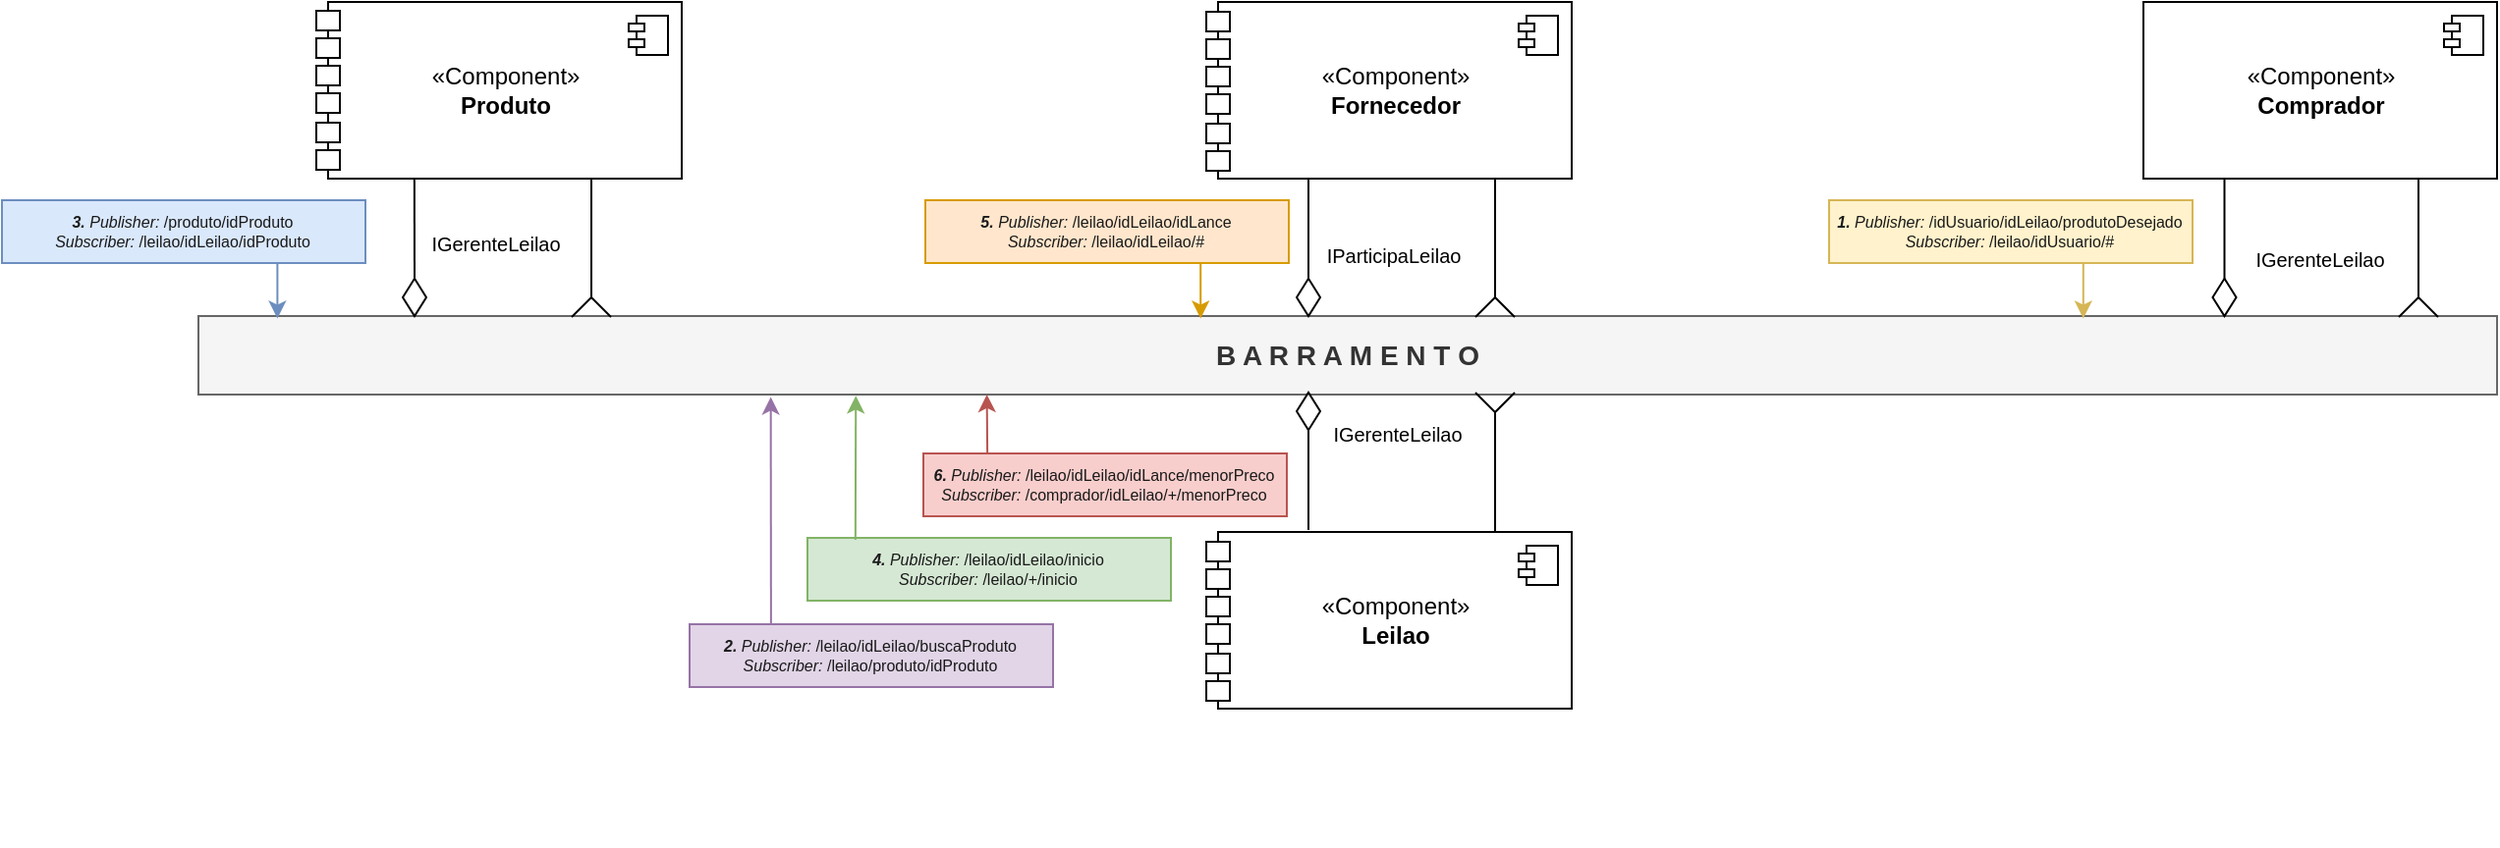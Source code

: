 <mxfile version="13.6.5">
    <diagram id="yKdZbqVcoZqOLuwMMB4S" name="Page-1">
        <mxGraphModel dx="1932" dy="364" grid="1" gridSize="10" guides="1" tooltips="1" connect="1" arrows="1" fold="1" page="1" pageScale="1" pageWidth="1169" pageHeight="827" math="0" shadow="0">
            <root>
                <mxCell id="0"/>
                <mxCell id="1" parent="0"/>
                <mxCell id="FtdyLY_3m7sY5ahBleHm-3" value="«Component»&lt;br&gt;&lt;b&gt;Produto&lt;/b&gt;" style="html=1;dropTarget=0;" parent="1" vertex="1">
                    <mxGeometry x="-124" y="323" width="180" height="90" as="geometry"/>
                </mxCell>
                <mxCell id="FtdyLY_3m7sY5ahBleHm-4" value="" style="shape=component;jettyWidth=8;jettyHeight=4;" parent="FtdyLY_3m7sY5ahBleHm-3" vertex="1">
                    <mxGeometry x="1" width="20" height="20" relative="1" as="geometry">
                        <mxPoint x="-27" y="7" as="offset"/>
                    </mxGeometry>
                </mxCell>
                <mxCell id="FtdyLY_3m7sY5ahBleHm-5" value="«Component»&lt;br&gt;&lt;b&gt;Fornecedor&lt;/b&gt;" style="html=1;dropTarget=0;" parent="1" vertex="1">
                    <mxGeometry x="329" y="323" width="180" height="90" as="geometry"/>
                </mxCell>
                <mxCell id="FtdyLY_3m7sY5ahBleHm-6" value="" style="shape=component;jettyWidth=8;jettyHeight=4;" parent="FtdyLY_3m7sY5ahBleHm-5" vertex="1">
                    <mxGeometry x="1" width="20" height="20" relative="1" as="geometry">
                        <mxPoint x="-27" y="7" as="offset"/>
                    </mxGeometry>
                </mxCell>
                <mxCell id="FtdyLY_3m7sY5ahBleHm-15" value="" style="rounded=0;whiteSpace=wrap;html=1;fontSize=10;" parent="1" vertex="1">
                    <mxGeometry x="323" y="328" width="12" height="10" as="geometry"/>
                </mxCell>
                <mxCell id="FtdyLY_3m7sY5ahBleHm-31" value="«Component»&lt;br&gt;&lt;b&gt;Comprador&lt;/b&gt;" style="html=1;dropTarget=0;" parent="1" vertex="1">
                    <mxGeometry x="800" y="323" width="180" height="90" as="geometry"/>
                </mxCell>
                <mxCell id="FtdyLY_3m7sY5ahBleHm-32" value="" style="shape=component;jettyWidth=8;jettyHeight=4;" parent="FtdyLY_3m7sY5ahBleHm-31" vertex="1">
                    <mxGeometry x="1" width="20" height="20" relative="1" as="geometry">
                        <mxPoint x="-27" y="7" as="offset"/>
                    </mxGeometry>
                </mxCell>
                <mxCell id="FtdyLY_3m7sY5ahBleHm-33" value="&lt;font size=&quot;1&quot;&gt;&lt;b style=&quot;font-size: 14px&quot;&gt;B A R R A M E N T O&lt;/b&gt;&lt;/font&gt;" style="rounded=0;whiteSpace=wrap;html=1;fontSize=8;fillColor=#f5f5f5;strokeColor=#666666;fontColor=#333333;" parent="1" vertex="1">
                    <mxGeometry x="-190" y="483" width="1170" height="40" as="geometry"/>
                </mxCell>
                <mxCell id="FtdyLY_3m7sY5ahBleHm-43" value="" style="group" parent="1" vertex="1" connectable="0">
                    <mxGeometry x="927.62" y="473" width="15.5" height="10" as="geometry"/>
                </mxCell>
                <mxCell id="FtdyLY_3m7sY5ahBleHm-55" value="" style="group" parent="1" vertex="1" connectable="0">
                    <mxGeometry x="469" y="483" width="11" height="10" as="geometry"/>
                </mxCell>
                <mxCell id="FtdyLY_3m7sY5ahBleHm-56" value="" style="group" parent="FtdyLY_3m7sY5ahBleHm-55" vertex="1" connectable="0">
                    <mxGeometry x="-8.882e-16" y="-8.882e-16" width="11" height="10" as="geometry"/>
                </mxCell>
                <mxCell id="FtdyLY_3m7sY5ahBleHm-63" value="" style="rounded=0;whiteSpace=wrap;html=1;fontSize=10;" parent="1" vertex="1">
                    <mxGeometry x="323" y="342" width="12" height="10" as="geometry"/>
                </mxCell>
                <mxCell id="FtdyLY_3m7sY5ahBleHm-64" value="" style="rounded=0;whiteSpace=wrap;html=1;fontSize=10;" parent="1" vertex="1">
                    <mxGeometry x="323" y="356" width="12" height="10" as="geometry"/>
                </mxCell>
                <mxCell id="FtdyLY_3m7sY5ahBleHm-65" value="" style="rounded=0;whiteSpace=wrap;html=1;fontSize=10;" parent="1" vertex="1">
                    <mxGeometry x="323" y="370" width="12" height="10" as="geometry"/>
                </mxCell>
                <mxCell id="FtdyLY_3m7sY5ahBleHm-66" value="" style="rounded=0;whiteSpace=wrap;html=1;fontSize=10;" parent="1" vertex="1">
                    <mxGeometry x="323" y="385" width="12" height="10" as="geometry"/>
                </mxCell>
                <mxCell id="FtdyLY_3m7sY5ahBleHm-67" value="" style="rounded=0;whiteSpace=wrap;html=1;fontSize=10;" parent="1" vertex="1">
                    <mxGeometry x="323" y="399" width="12" height="10" as="geometry"/>
                </mxCell>
                <mxCell id="FtdyLY_3m7sY5ahBleHm-34" value="" style="rhombus;whiteSpace=wrap;html=1;fontSize=8;" parent="1" vertex="1">
                    <mxGeometry x="369" y="463.909" width="12" height="19.091" as="geometry"/>
                </mxCell>
                <mxCell id="FtdyLY_3m7sY5ahBleHm-35" value="" style="endArrow=none;html=1;fontSize=8;exitX=0.5;exitY=0;exitDx=0;exitDy=0;" parent="1" source="FtdyLY_3m7sY5ahBleHm-34" edge="1">
                    <mxGeometry width="50" height="50" relative="1" as="geometry">
                        <mxPoint x="400" y="413" as="sourcePoint"/>
                        <mxPoint x="375" y="413" as="targetPoint"/>
                        <Array as="points"/>
                    </mxGeometry>
                </mxCell>
                <mxCell id="70" style="edgeStyle=orthogonalEdgeStyle;rounded=0;orthogonalLoop=1;jettySize=auto;html=1;exitX=0.75;exitY=1;exitDx=0;exitDy=0;entryX=0.82;entryY=0.031;entryDx=0;entryDy=0;entryPerimeter=0;fontColor=#1A1A1A;fillColor=#fff2cc;strokeColor=#d6b656;" parent="1" source="FtdyLY_3m7sY5ahBleHm-132" target="FtdyLY_3m7sY5ahBleHm-33" edge="1">
                    <mxGeometry relative="1" as="geometry"/>
                </mxCell>
                <mxCell id="FtdyLY_3m7sY5ahBleHm-132" value="" style="rounded=0;whiteSpace=wrap;html=1;fontSize=15;verticalAlign=middle;labelBackgroundColor=#FFF2CC;fillColor=#fff2cc;strokeColor=#d6b656;" parent="1" vertex="1">
                    <mxGeometry x="640" y="424" width="185" height="32" as="geometry"/>
                </mxCell>
                <mxCell id="FtdyLY_3m7sY5ahBleHm-133" value="&lt;i&gt;&lt;b&gt;&lt;font style=&quot;font-size: 8px&quot;&gt;1.&lt;/font&gt;&lt;/b&gt; Publisher:&lt;/i&gt; /idUsuario/idLeilao/produtoDesejado&lt;br&gt;&lt;i&gt;Subscriber:&lt;/i&gt;&amp;nbsp;/leilao/idUsuario/#" style="text;html=1;strokeColor=none;fillColor=none;align=center;verticalAlign=middle;whiteSpace=wrap;rounded=0;labelBackgroundColor=none;fontSize=8;fontColor=#1A1A1A;" parent="1" vertex="1">
                    <mxGeometry x="640" y="430" width="184" height="20" as="geometry"/>
                </mxCell>
                <mxCell id="3" value="" style="group" parent="1" vertex="1" connectable="0">
                    <mxGeometry x="6" y="467" width="11" height="10" as="geometry"/>
                </mxCell>
                <mxCell id="9" value="IGerenteLeilao" style="text;html=1;strokeColor=none;fillColor=none;align=center;verticalAlign=middle;whiteSpace=wrap;rounded=0;fontSize=10;" parent="1" vertex="1">
                    <mxGeometry x="-74" y="436" width="71" height="20" as="geometry"/>
                </mxCell>
                <mxCell id="11" value="" style="rhombus;whiteSpace=wrap;html=1;fontSize=8;" parent="1" vertex="1">
                    <mxGeometry x="835.25" y="463.909" width="12" height="19.091" as="geometry"/>
                </mxCell>
                <mxCell id="12" value="" style="endArrow=none;html=1;fontSize=8;exitX=0.5;exitY=0;exitDx=0;exitDy=0;entryX=0.5;entryY=1;entryDx=0;entryDy=0;" parent="1" source="11" edge="1">
                    <mxGeometry width="50" height="50" relative="1" as="geometry">
                        <mxPoint x="867.25" y="413" as="sourcePoint"/>
                        <mxPoint x="841.25" y="413" as="targetPoint"/>
                        <Array as="points"/>
                    </mxGeometry>
                </mxCell>
                <mxCell id="13" value="IGerenteLeilao" style="text;html=1;strokeColor=none;fillColor=none;align=center;verticalAlign=middle;whiteSpace=wrap;rounded=0;fontSize=10;" parent="1" vertex="1">
                    <mxGeometry x="852.87" y="443.91" width="74.25" height="20" as="geometry"/>
                </mxCell>
                <mxCell id="21" value="" style="rounded=0;whiteSpace=wrap;html=1;fontSize=10;" parent="1" vertex="1">
                    <mxGeometry x="-130" y="327.5" width="12" height="10" as="geometry"/>
                </mxCell>
                <mxCell id="22" value="" style="rounded=0;whiteSpace=wrap;html=1;fontSize=10;" parent="1" vertex="1">
                    <mxGeometry x="-130" y="341.5" width="12" height="10" as="geometry"/>
                </mxCell>
                <mxCell id="23" value="" style="rounded=0;whiteSpace=wrap;html=1;fontSize=10;" parent="1" vertex="1">
                    <mxGeometry x="-130" y="355.5" width="12" height="10" as="geometry"/>
                </mxCell>
                <mxCell id="24" value="" style="rounded=0;whiteSpace=wrap;html=1;fontSize=10;" parent="1" vertex="1">
                    <mxGeometry x="-130" y="369.5" width="12" height="10" as="geometry"/>
                </mxCell>
                <mxCell id="25" value="" style="rounded=0;whiteSpace=wrap;html=1;fontSize=10;" parent="1" vertex="1">
                    <mxGeometry x="-130" y="384.5" width="12" height="10" as="geometry"/>
                </mxCell>
                <mxCell id="26" value="" style="rounded=0;whiteSpace=wrap;html=1;fontSize=10;" parent="1" vertex="1">
                    <mxGeometry x="-130" y="398.5" width="12" height="10" as="geometry"/>
                </mxCell>
                <mxCell id="33" value="«Component»&lt;br&gt;&lt;b&gt;Leilao&lt;/b&gt;" style="html=1;dropTarget=0;" parent="1" vertex="1">
                    <mxGeometry x="329" y="593" width="180" height="90" as="geometry"/>
                </mxCell>
                <mxCell id="34" value="" style="shape=component;jettyWidth=8;jettyHeight=4;" parent="33" vertex="1">
                    <mxGeometry x="1" width="20" height="20" relative="1" as="geometry">
                        <mxPoint x="-27" y="7" as="offset"/>
                    </mxGeometry>
                </mxCell>
                <mxCell id="35" value="" style="rounded=0;whiteSpace=wrap;html=1;fontSize=10;" parent="1" vertex="1">
                    <mxGeometry x="323" y="598" width="12" height="10" as="geometry"/>
                </mxCell>
                <mxCell id="36" value="" style="group" parent="1" vertex="1" connectable="0">
                    <mxGeometry x="459" y="743" width="11" height="10" as="geometry"/>
                </mxCell>
                <mxCell id="37" value="" style="group" parent="36" vertex="1" connectable="0">
                    <mxGeometry x="-8.882e-16" y="-8.882e-16" width="11" height="10" as="geometry"/>
                </mxCell>
                <mxCell id="40" value="" style="rounded=0;whiteSpace=wrap;html=1;fontSize=10;" parent="1" vertex="1">
                    <mxGeometry x="323" y="612" width="12" height="10" as="geometry"/>
                </mxCell>
                <mxCell id="41" value="" style="rounded=0;whiteSpace=wrap;html=1;fontSize=10;" parent="1" vertex="1">
                    <mxGeometry x="323" y="626" width="12" height="10" as="geometry"/>
                </mxCell>
                <mxCell id="42" value="" style="rounded=0;whiteSpace=wrap;html=1;fontSize=10;" parent="1" vertex="1">
                    <mxGeometry x="323" y="640" width="12" height="10" as="geometry"/>
                </mxCell>
                <mxCell id="43" value="" style="rounded=0;whiteSpace=wrap;html=1;fontSize=10;" parent="1" vertex="1">
                    <mxGeometry x="323" y="655" width="12" height="10" as="geometry"/>
                </mxCell>
                <mxCell id="44" value="" style="rounded=0;whiteSpace=wrap;html=1;fontSize=10;" parent="1" vertex="1">
                    <mxGeometry x="323" y="669" width="12" height="10" as="geometry"/>
                </mxCell>
                <mxCell id="45" value="IGerenteLeilao" style="text;html=1;strokeColor=none;fillColor=none;align=center;verticalAlign=middle;whiteSpace=wrap;rounded=0;fontSize=10;" parent="1" vertex="1">
                    <mxGeometry x="384.63" y="533" width="71" height="20" as="geometry"/>
                </mxCell>
                <mxCell id="49" value="" style="group;rotation=-180;" parent="1" vertex="1" connectable="0">
                    <mxGeometry x="369" y="522" width="12" height="70" as="geometry"/>
                </mxCell>
                <mxCell id="46" value="" style="rhombus;whiteSpace=wrap;html=1;fontSize=8;rotation=-180;" parent="49" vertex="1">
                    <mxGeometry width="12" height="19.091" as="geometry"/>
                </mxCell>
                <mxCell id="47" value="" style="endArrow=none;html=1;fontSize=8;exitX=0.5;exitY=0;exitDx=0;exitDy=0;" parent="49" source="46" edge="1">
                    <mxGeometry width="50" height="50" relative="1" as="geometry">
                        <mxPoint x="-19" y="70" as="sourcePoint"/>
                        <mxPoint x="6" y="70" as="targetPoint"/>
                        <Array as="points"/>
                    </mxGeometry>
                </mxCell>
                <mxCell id="50" value="IParticipaLeilao" style="text;html=1;strokeColor=none;fillColor=none;align=center;verticalAlign=middle;whiteSpace=wrap;rounded=0;fontSize=10;" parent="1" vertex="1">
                    <mxGeometry x="382.38" y="442" width="73.25" height="20" as="geometry"/>
                </mxCell>
                <mxCell id="51" value="" style="group" parent="1" vertex="1" connectable="0">
                    <mxGeometry x="-86" y="463.909" width="12" height="19.091" as="geometry"/>
                </mxCell>
                <mxCell id="7" value="" style="rhombus;whiteSpace=wrap;html=1;fontSize=8;" parent="51" vertex="1">
                    <mxGeometry width="12" height="19.091" as="geometry"/>
                </mxCell>
                <mxCell id="8" value="" style="endArrow=none;html=1;fontSize=8;exitX=0.5;exitY=0;exitDx=0;exitDy=0;entryX=0.244;entryY=1.002;entryDx=0;entryDy=0;entryPerimeter=0;" parent="51" source="7" target="FtdyLY_3m7sY5ahBleHm-3" edge="1">
                    <mxGeometry width="50" height="50" relative="1" as="geometry">
                        <mxPoint x="6" y="-3.909" as="sourcePoint"/>
                        <mxPoint x="5.6" y="-44.909" as="targetPoint"/>
                        <Array as="points"/>
                    </mxGeometry>
                </mxCell>
                <mxCell id="57" value="" style="group" parent="1" vertex="1" connectable="0">
                    <mxGeometry y="413" width="20" height="70.5" as="geometry"/>
                </mxCell>
                <mxCell id="54" value="" style="endArrow=none;html=1;fontColor=#1A1A1A;" parent="57" edge="1">
                    <mxGeometry width="50" height="50" relative="1" as="geometry">
                        <mxPoint x="10" y="60.5" as="sourcePoint"/>
                        <mxPoint x="10" as="targetPoint"/>
                    </mxGeometry>
                </mxCell>
                <mxCell id="55" value="" style="endArrow=none;html=1;fontColor=#1A1A1A;" parent="57" edge="1">
                    <mxGeometry width="50" height="50" relative="1" as="geometry">
                        <mxPoint y="70.5" as="sourcePoint"/>
                        <mxPoint x="10" y="60.5" as="targetPoint"/>
                    </mxGeometry>
                </mxCell>
                <mxCell id="56" value="" style="endArrow=none;html=1;fontColor=#1A1A1A;" parent="57" edge="1">
                    <mxGeometry width="50" height="50" relative="1" as="geometry">
                        <mxPoint x="20" y="70.5" as="sourcePoint"/>
                        <mxPoint x="10" y="60.5" as="targetPoint"/>
                    </mxGeometry>
                </mxCell>
                <mxCell id="58" value="" style="group" parent="1" vertex="1" connectable="0">
                    <mxGeometry x="460" y="413" width="20" height="70.5" as="geometry"/>
                </mxCell>
                <mxCell id="59" value="" style="endArrow=none;html=1;fontColor=#1A1A1A;" parent="58" edge="1">
                    <mxGeometry width="50" height="50" relative="1" as="geometry">
                        <mxPoint x="10" y="60.5" as="sourcePoint"/>
                        <mxPoint x="10" as="targetPoint"/>
                    </mxGeometry>
                </mxCell>
                <mxCell id="60" value="" style="endArrow=none;html=1;fontColor=#1A1A1A;" parent="58" edge="1">
                    <mxGeometry width="50" height="50" relative="1" as="geometry">
                        <mxPoint y="70.5" as="sourcePoint"/>
                        <mxPoint x="10" y="60.5" as="targetPoint"/>
                    </mxGeometry>
                </mxCell>
                <mxCell id="61" value="" style="endArrow=none;html=1;fontColor=#1A1A1A;" parent="58" edge="1">
                    <mxGeometry width="50" height="50" relative="1" as="geometry">
                        <mxPoint x="20" y="70.5" as="sourcePoint"/>
                        <mxPoint x="10" y="60.5" as="targetPoint"/>
                    </mxGeometry>
                </mxCell>
                <mxCell id="62" value="" style="group" parent="1" vertex="1" connectable="0">
                    <mxGeometry x="930" y="413" width="20" height="70.5" as="geometry"/>
                </mxCell>
                <mxCell id="63" value="" style="endArrow=none;html=1;fontColor=#1A1A1A;" parent="62" edge="1">
                    <mxGeometry width="50" height="50" relative="1" as="geometry">
                        <mxPoint x="10" y="60.5" as="sourcePoint"/>
                        <mxPoint x="10" as="targetPoint"/>
                    </mxGeometry>
                </mxCell>
                <mxCell id="64" value="" style="endArrow=none;html=1;fontColor=#1A1A1A;" parent="62" edge="1">
                    <mxGeometry width="50" height="50" relative="1" as="geometry">
                        <mxPoint y="70.5" as="sourcePoint"/>
                        <mxPoint x="10" y="60.5" as="targetPoint"/>
                    </mxGeometry>
                </mxCell>
                <mxCell id="65" value="" style="endArrow=none;html=1;fontColor=#1A1A1A;" parent="62" edge="1">
                    <mxGeometry width="50" height="50" relative="1" as="geometry">
                        <mxPoint x="20" y="70.5" as="sourcePoint"/>
                        <mxPoint x="10" y="60.5" as="targetPoint"/>
                    </mxGeometry>
                </mxCell>
                <mxCell id="66" value="" style="group;rotation=-180;" parent="1" vertex="1" connectable="0">
                    <mxGeometry x="460" y="522" width="20" height="70.5" as="geometry"/>
                </mxCell>
                <mxCell id="67" value="" style="endArrow=none;html=1;fontColor=#1A1A1A;" parent="66" edge="1">
                    <mxGeometry width="50" height="50" relative="1" as="geometry">
                        <mxPoint x="10" y="10" as="sourcePoint"/>
                        <mxPoint x="10" y="71" as="targetPoint"/>
                    </mxGeometry>
                </mxCell>
                <mxCell id="68" value="" style="endArrow=none;html=1;fontColor=#1A1A1A;" parent="66" edge="1">
                    <mxGeometry width="50" height="50" relative="1" as="geometry">
                        <mxPoint x="20" as="sourcePoint"/>
                        <mxPoint x="10" y="10" as="targetPoint"/>
                    </mxGeometry>
                </mxCell>
                <mxCell id="69" value="" style="endArrow=none;html=1;fontColor=#1A1A1A;" parent="66" edge="1">
                    <mxGeometry width="50" height="50" relative="1" as="geometry">
                        <mxPoint as="sourcePoint"/>
                        <mxPoint x="10" y="10" as="targetPoint"/>
                    </mxGeometry>
                </mxCell>
                <mxCell id="72" value="" style="rounded=0;whiteSpace=wrap;html=1;fontSize=15;verticalAlign=middle;labelBackgroundColor=#FFF2CC;fillColor=#d5e8d4;strokeColor=#82b366;" parent="1" vertex="1">
                    <mxGeometry x="120" y="596" width="185" height="32" as="geometry"/>
                </mxCell>
                <mxCell id="73" value="&lt;i&gt;&lt;b&gt;&lt;font style=&quot;font-size: 8px&quot;&gt;4.&lt;/font&gt;&lt;/b&gt; Publisher:&lt;/i&gt; /leilao/idLeilao/inicio&lt;br&gt;&lt;i&gt;Subscriber:&lt;/i&gt;&amp;nbsp;/leilao/+/inicio" style="text;html=1;strokeColor=none;fillColor=none;align=center;verticalAlign=middle;whiteSpace=wrap;rounded=0;labelBackgroundColor=none;fontSize=8;fontColor=#1A1A1A;" parent="1" vertex="1">
                    <mxGeometry x="120" y="602" width="184" height="20" as="geometry"/>
                </mxCell>
                <mxCell id="76" value="" style="rounded=0;whiteSpace=wrap;html=1;fontSize=15;verticalAlign=middle;labelBackgroundColor=#FFF2CC;fillColor=#e1d5e7;strokeColor=#9673a6;" parent="1" vertex="1">
                    <mxGeometry x="60" y="640" width="185" height="32" as="geometry"/>
                </mxCell>
                <mxCell id="77" value="&lt;i&gt;&lt;b&gt;&lt;font style=&quot;font-size: 8px&quot;&gt;2.&lt;/font&gt;&lt;/b&gt; Publisher:&lt;/i&gt; /leilao/idLeilao/buscaProduto&lt;br&gt;&lt;i&gt;Subscriber:&lt;/i&gt;&amp;nbsp;/leilao/produto/idProduto" style="text;html=1;strokeColor=none;fillColor=none;align=center;verticalAlign=middle;whiteSpace=wrap;rounded=0;labelBackgroundColor=none;fontSize=8;fontColor=#1A1A1A;" parent="1" vertex="1">
                    <mxGeometry x="60" y="646" width="184" height="20" as="geometry"/>
                </mxCell>
                <mxCell id="78" style="edgeStyle=orthogonalEdgeStyle;rounded=0;orthogonalLoop=1;jettySize=auto;html=1;exitX=0.75;exitY=1;exitDx=0;exitDy=0;entryX=0.82;entryY=0.031;entryDx=0;entryDy=0;entryPerimeter=0;fontColor=#1A1A1A;fillColor=#dae8fc;strokeColor=#6c8ebf;" parent="1" source="79" edge="1">
                    <mxGeometry relative="1" as="geometry">
                        <mxPoint x="-149.8" y="484.24" as="targetPoint"/>
                    </mxGeometry>
                </mxCell>
                <mxCell id="79" value="" style="rounded=0;whiteSpace=wrap;html=1;fontSize=15;verticalAlign=middle;labelBackgroundColor=#FFF2CC;fillColor=#dae8fc;strokeColor=#6c8ebf;" parent="1" vertex="1">
                    <mxGeometry x="-290" y="424" width="185" height="32" as="geometry"/>
                </mxCell>
                <mxCell id="80" value="&lt;i&gt;&lt;b&gt;&lt;font style=&quot;font-size: 8px&quot;&gt;3.&lt;/font&gt;&lt;/b&gt; Publisher:&lt;/i&gt;&amp;nbsp;/produto/idProduto&lt;br&gt;&lt;i&gt;Subscriber:&lt;/i&gt;&amp;nbsp;/leilao/idLeilao/idProduto" style="text;html=1;strokeColor=none;fillColor=none;align=center;verticalAlign=middle;whiteSpace=wrap;rounded=0;labelBackgroundColor=none;fontSize=8;fontColor=#1A1A1A;" parent="1" vertex="1">
                    <mxGeometry x="-290" y="430" width="184" height="20" as="geometry"/>
                </mxCell>
                <mxCell id="86" style="edgeStyle=orthogonalEdgeStyle;rounded=0;orthogonalLoop=1;jettySize=auto;html=1;exitX=0.75;exitY=1;exitDx=0;exitDy=0;entryX=0.436;entryY=0.031;entryDx=0;entryDy=0;entryPerimeter=0;fontColor=#1A1A1A;fillColor=#ffe6cc;strokeColor=#d79b00;" parent="1" source="84" target="FtdyLY_3m7sY5ahBleHm-33" edge="1">
                    <mxGeometry relative="1" as="geometry"/>
                </mxCell>
                <mxCell id="84" value="" style="rounded=0;whiteSpace=wrap;html=1;fontSize=15;verticalAlign=middle;labelBackgroundColor=#FFF2CC;fillColor=#ffe6cc;strokeColor=#d79b00;" parent="1" vertex="1">
                    <mxGeometry x="180" y="424" width="185" height="32" as="geometry"/>
                </mxCell>
                <mxCell id="85" value="&lt;i&gt;&lt;b&gt;&lt;font style=&quot;font-size: 8px&quot;&gt;5.&lt;/font&gt;&lt;/b&gt; Publisher:&lt;/i&gt; /leilao/idLeilao/idLance&lt;br&gt;&lt;i&gt;Subscriber:&lt;/i&gt;&amp;nbsp;/leilao/idLeilao/#" style="text;html=1;strokeColor=none;fillColor=none;align=center;verticalAlign=middle;whiteSpace=wrap;rounded=0;labelBackgroundColor=none;fontSize=8;fontColor=#1A1A1A;" parent="1" vertex="1">
                    <mxGeometry x="180" y="430" width="184" height="20" as="geometry"/>
                </mxCell>
                <mxCell id="88" value="" style="rounded=0;whiteSpace=wrap;html=1;fontSize=15;verticalAlign=middle;labelBackgroundColor=#FFF2CC;fillColor=#f8cecc;strokeColor=#b85450;" vertex="1" parent="1">
                    <mxGeometry x="179" y="553" width="185" height="32" as="geometry"/>
                </mxCell>
                <mxCell id="89" value="&lt;i&gt;&lt;b&gt;&lt;font style=&quot;font-size: 8px&quot;&gt;6.&lt;/font&gt;&lt;/b&gt; Publisher:&lt;/i&gt; /leilao/idLeilao/idLance/menorPreco&lt;br&gt;&lt;i&gt;Subscriber:&lt;/i&gt;&amp;nbsp;/comprador/idLeilao/+/menorPreco" style="text;html=1;strokeColor=none;fillColor=none;align=center;verticalAlign=middle;whiteSpace=wrap;rounded=0;labelBackgroundColor=none;fontSize=8;fontColor=#1A1A1A;" vertex="1" parent="1">
                    <mxGeometry x="179" y="559" width="184" height="20" as="geometry"/>
                </mxCell>
                <mxCell id="92" value="" style="endArrow=classic;html=1;exitX=0.224;exitY=-0.014;exitDx=0;exitDy=0;exitPerimeter=0;entryX=0.249;entryY=1.031;entryDx=0;entryDy=0;entryPerimeter=0;fillColor=#e1d5e7;strokeColor=#9673a6;" edge="1" parent="1" source="76" target="FtdyLY_3m7sY5ahBleHm-33">
                    <mxGeometry width="50" height="50" relative="1" as="geometry">
                        <mxPoint x="90" y="624" as="sourcePoint"/>
                        <mxPoint x="140" y="574" as="targetPoint"/>
                    </mxGeometry>
                </mxCell>
                <mxCell id="93" value="" style="endArrow=classic;html=1;exitX=0.132;exitY=0.032;exitDx=0;exitDy=0;exitPerimeter=0;entryX=0.286;entryY=1.016;entryDx=0;entryDy=0;entryPerimeter=0;fillColor=#d5e8d4;strokeColor=#82b366;" edge="1" parent="1" source="72" target="FtdyLY_3m7sY5ahBleHm-33">
                    <mxGeometry width="50" height="50" relative="1" as="geometry">
                        <mxPoint x="140" y="585" as="sourcePoint"/>
                        <mxPoint x="190" y="535" as="targetPoint"/>
                    </mxGeometry>
                </mxCell>
                <mxCell id="94" value="" style="endArrow=classic;html=1;exitX=0.176;exitY=-0.017;exitDx=0;exitDy=0;exitPerimeter=0;entryX=0.343;entryY=0.999;entryDx=0;entryDy=0;entryPerimeter=0;fillColor=#f8cecc;strokeColor=#b85450;" edge="1" parent="1" source="88" target="FtdyLY_3m7sY5ahBleHm-33">
                    <mxGeometry width="50" height="50" relative="1" as="geometry">
                        <mxPoint x="310" y="530" as="sourcePoint"/>
                        <mxPoint x="360" y="480" as="targetPoint"/>
                    </mxGeometry>
                </mxCell>
            </root>
        </mxGraphModel>
    </diagram>
</mxfile>